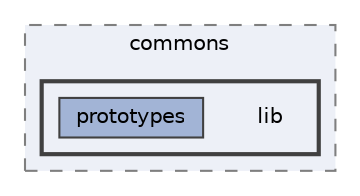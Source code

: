 digraph "pkiclassroomrescheduler/src/main/frontend/node_modules/@sinonjs/commons/lib"
{
 // LATEX_PDF_SIZE
  bgcolor="transparent";
  edge [fontname=Helvetica,fontsize=10,labelfontname=Helvetica,labelfontsize=10];
  node [fontname=Helvetica,fontsize=10,shape=box,height=0.2,width=0.4];
  compound=true
  subgraph clusterdir_c9b8433c3fc5687eb26cf8982fe6ef87 {
    graph [ bgcolor="#edf0f7", pencolor="grey50", label="commons", fontname=Helvetica,fontsize=10 style="filled,dashed", URL="dir_c9b8433c3fc5687eb26cf8982fe6ef87.html",tooltip=""]
  subgraph clusterdir_edfcdbf1d0f46c479bc204c778dd2db2 {
    graph [ bgcolor="#edf0f7", pencolor="grey25", label="", fontname=Helvetica,fontsize=10 style="filled,bold", URL="dir_edfcdbf1d0f46c479bc204c778dd2db2.html",tooltip=""]
    dir_edfcdbf1d0f46c479bc204c778dd2db2 [shape=plaintext, label="lib"];
  dir_6e2d499d105818a23895b12ef55098bb [label="prototypes", fillcolor="#a2b4d6", color="grey25", style="filled", URL="dir_6e2d499d105818a23895b12ef55098bb.html",tooltip=""];
  }
  }
}
